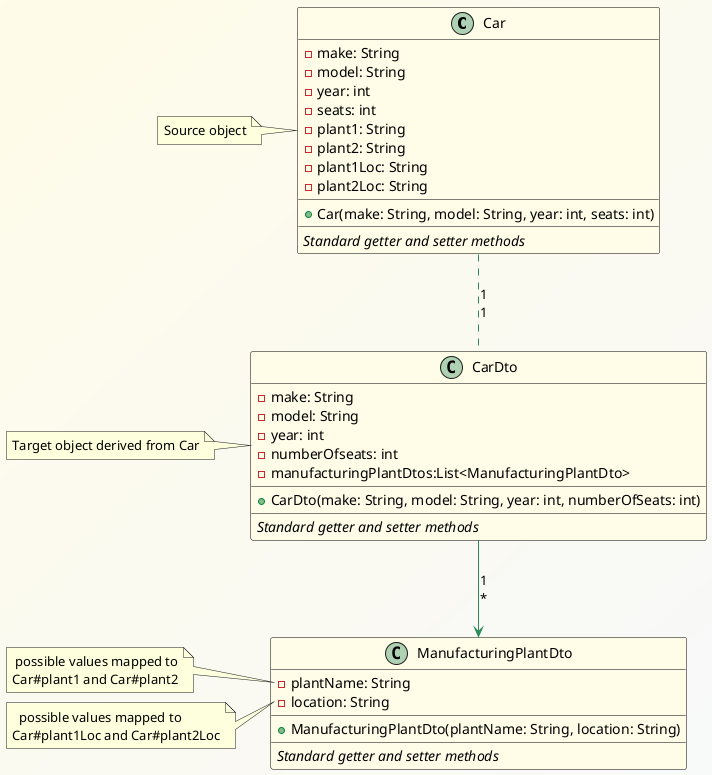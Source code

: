 @startuml
'https://plantuml.com/class-diagram
hide empty attributes
skinparam Handwritten false
skinparam ClassBorderColor black
skinparam BackgroundColor #fffce8/#f8f9fa
skinparam class {
 ArrowColor SeaGreen
 BackgroundColor #fffce8
}

class Car {
  -make: String
  -model: String
  -year: int
  -seats: int
  -plant1: String
  -plant2: String
  -plant1Loc: String
  -plant2Loc: String
  __
  +Car(make: String, model: String, year: int, seats: int)
  __
  <i>Standard getter and setter methods
}

class CarDto {
  -make: String
  -model: String
  -year: int
  -numberOfseats: int
  -manufacturingPlantDtos:List<ManufacturingPlantDto>
  __
  +CarDto(make: String, model: String, year: int, numberOfSeats: int)
  __
  <i>Standard getter and setter methods
}



class ManufacturingPlantDto {
  -plantName: String
  -location: String
  __
  +ManufacturingPlantDto(plantName: String, location: String)
  __
  <i>Standard getter and setter methods
}

note left of Car
  Source object
end note

note left of CarDto
  Target object derived from Car
end note

note left of ManufacturingPlantDto::plantName
  possible values mapped to
 Car#plant1 and Car#plant2
end note
note left of ManufacturingPlantDto::location
   possible values mapped to
 Car#plant1Loc and Car#plant2Loc
end note

CarDto -down-> ManufacturingPlantDto: 1\n*
Car .down. CarDto: 1\n1
@enduml